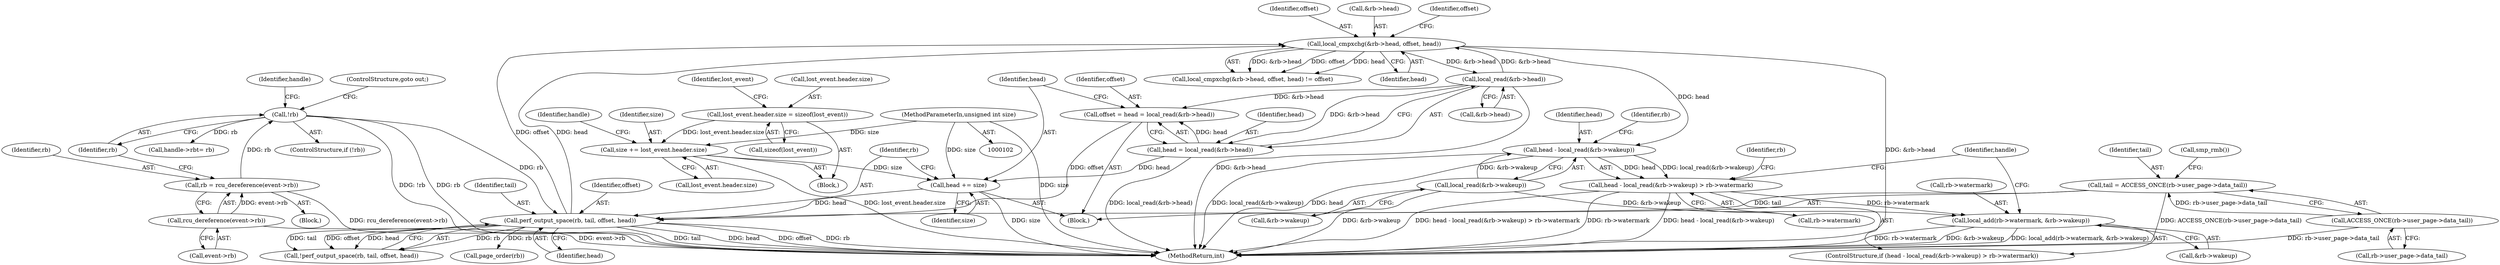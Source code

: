 digraph "0_linux_a8b0ca17b80e92faab46ee7179ba9e99ccb61233_68@API" {
"1000240" [label="(Call,head - local_read(&rb->wakeup))"];
"1000230" [label="(Call,local_cmpxchg(&rb->head, offset, head))"];
"1000212" [label="(Call,local_read(&rb->head))"];
"1000223" [label="(Call,perf_output_space(rb, tail, offset, head))"];
"1000133" [label="(Call,!rb)"];
"1000126" [label="(Call,rb = rcu_dereference(event->rb))"];
"1000128" [label="(Call,rcu_dereference(event->rb))"];
"1000199" [label="(Call,tail = ACCESS_ONCE(rb->user_page->data_tail))"];
"1000201" [label="(Call,ACCESS_ONCE(rb->user_page->data_tail))"];
"1000208" [label="(Call,offset = head = local_read(&rb->head))"];
"1000210" [label="(Call,head = local_read(&rb->head))"];
"1000217" [label="(Call,head += size)"];
"1000188" [label="(Call,size += lost_event.header.size)"];
"1000172" [label="(Call,lost_event.header.size = sizeof(lost_event))"];
"1000105" [label="(MethodParameterIn,unsigned int size)"];
"1000242" [label="(Call,local_read(&rb->wakeup))"];
"1000239" [label="(Call,head - local_read(&rb->wakeup) > rb->watermark)"];
"1000250" [label="(Call,local_add(rb->watermark, &rb->wakeup))"];
"1000222" [label="(Call,!perf_output_space(rb, tail, offset, head))"];
"1000248" [label="(Identifier,rb)"];
"1000127" [label="(Identifier,rb)"];
"1000240" [label="(Call,head - local_read(&rb->wakeup))"];
"1000239" [label="(Call,head - local_read(&rb->wakeup) > rb->watermark)"];
"1000241" [label="(Identifier,head)"];
"1000136" [label="(Call,handle->rb\t= rb)"];
"1000188" [label="(Call,size += lost_event.header.size)"];
"1000190" [label="(Call,lost_event.header.size)"];
"1000254" [label="(Call,&rb->wakeup)"];
"1000252" [label="(Identifier,rb)"];
"1000212" [label="(Call,local_read(&rb->head))"];
"1000129" [label="(Call,event->rb)"];
"1000266" [label="(Call,page_order(rb))"];
"1000126" [label="(Call,rb = rcu_dereference(event->rb))"];
"1000183" [label="(Identifier,lost_event)"];
"1000178" [label="(Call,sizeof(lost_event))"];
"1000200" [label="(Identifier,tail)"];
"1000219" [label="(Identifier,size)"];
"1000199" [label="(Call,tail = ACCESS_ONCE(rb->user_page->data_tail))"];
"1000138" [label="(Identifier,handle)"];
"1000218" [label="(Identifier,head)"];
"1000235" [label="(Identifier,offset)"];
"1000207" [label="(Call,smp_rmb())"];
"1000105" [label="(MethodParameterIn,unsigned int size)"];
"1000251" [label="(Call,rb->watermark)"];
"1000226" [label="(Identifier,offset)"];
"1000223" [label="(Call,perf_output_space(rb, tail, offset, head))"];
"1000231" [label="(Call,&rb->head)"];
"1000229" [label="(Call,local_cmpxchg(&rb->head, offset, head) != offset)"];
"1000237" [label="(Identifier,offset)"];
"1000208" [label="(Call,offset = head = local_read(&rb->head))"];
"1000196" [label="(Identifier,handle)"];
"1000133" [label="(Call,!rb)"];
"1000134" [label="(Identifier,rb)"];
"1000202" [label="(Call,rb->user_page->data_tail)"];
"1000189" [label="(Identifier,size)"];
"1000225" [label="(Identifier,tail)"];
"1000128" [label="(Call,rcu_dereference(event->rb))"];
"1000217" [label="(Call,head += size)"];
"1000135" [label="(ControlStructure,goto out;)"];
"1000227" [label="(Identifier,head)"];
"1000108" [label="(Block,)"];
"1000210" [label="(Call,head = local_read(&rb->head))"];
"1000236" [label="(Identifier,head)"];
"1000172" [label="(Call,lost_event.header.size = sizeof(lost_event))"];
"1000211" [label="(Identifier,head)"];
"1000171" [label="(Block,)"];
"1000247" [label="(Call,rb->watermark)"];
"1000173" [label="(Call,lost_event.header.size)"];
"1000230" [label="(Call,local_cmpxchg(&rb->head, offset, head))"];
"1000250" [label="(Call,local_add(rb->watermark, &rb->wakeup))"];
"1000243" [label="(Call,&rb->wakeup)"];
"1000224" [label="(Identifier,rb)"];
"1000198" [label="(Block,)"];
"1000201" [label="(Call,ACCESS_ONCE(rb->user_page->data_tail))"];
"1000132" [label="(ControlStructure,if (!rb))"];
"1000242" [label="(Call,local_read(&rb->wakeup))"];
"1000260" [label="(Identifier,handle)"];
"1000213" [label="(Call,&rb->head)"];
"1000376" [label="(MethodReturn,int)"];
"1000209" [label="(Identifier,offset)"];
"1000238" [label="(ControlStructure,if (head - local_read(&rb->wakeup) > rb->watermark))"];
"1000240" -> "1000239"  [label="AST: "];
"1000240" -> "1000242"  [label="CFG: "];
"1000241" -> "1000240"  [label="AST: "];
"1000242" -> "1000240"  [label="AST: "];
"1000248" -> "1000240"  [label="CFG: "];
"1000240" -> "1000376"  [label="DDG: local_read(&rb->wakeup)"];
"1000240" -> "1000376"  [label="DDG: head"];
"1000240" -> "1000239"  [label="DDG: head"];
"1000240" -> "1000239"  [label="DDG: local_read(&rb->wakeup)"];
"1000230" -> "1000240"  [label="DDG: head"];
"1000242" -> "1000240"  [label="DDG: &rb->wakeup"];
"1000230" -> "1000229"  [label="AST: "];
"1000230" -> "1000236"  [label="CFG: "];
"1000231" -> "1000230"  [label="AST: "];
"1000235" -> "1000230"  [label="AST: "];
"1000236" -> "1000230"  [label="AST: "];
"1000237" -> "1000230"  [label="CFG: "];
"1000230" -> "1000376"  [label="DDG: &rb->head"];
"1000230" -> "1000212"  [label="DDG: &rb->head"];
"1000230" -> "1000229"  [label="DDG: &rb->head"];
"1000230" -> "1000229"  [label="DDG: offset"];
"1000230" -> "1000229"  [label="DDG: head"];
"1000212" -> "1000230"  [label="DDG: &rb->head"];
"1000223" -> "1000230"  [label="DDG: offset"];
"1000223" -> "1000230"  [label="DDG: head"];
"1000212" -> "1000210"  [label="AST: "];
"1000212" -> "1000213"  [label="CFG: "];
"1000213" -> "1000212"  [label="AST: "];
"1000210" -> "1000212"  [label="CFG: "];
"1000212" -> "1000376"  [label="DDG: &rb->head"];
"1000212" -> "1000208"  [label="DDG: &rb->head"];
"1000212" -> "1000210"  [label="DDG: &rb->head"];
"1000223" -> "1000222"  [label="AST: "];
"1000223" -> "1000227"  [label="CFG: "];
"1000224" -> "1000223"  [label="AST: "];
"1000225" -> "1000223"  [label="AST: "];
"1000226" -> "1000223"  [label="AST: "];
"1000227" -> "1000223"  [label="AST: "];
"1000222" -> "1000223"  [label="CFG: "];
"1000223" -> "1000376"  [label="DDG: tail"];
"1000223" -> "1000376"  [label="DDG: head"];
"1000223" -> "1000376"  [label="DDG: offset"];
"1000223" -> "1000376"  [label="DDG: rb"];
"1000223" -> "1000222"  [label="DDG: rb"];
"1000223" -> "1000222"  [label="DDG: tail"];
"1000223" -> "1000222"  [label="DDG: offset"];
"1000223" -> "1000222"  [label="DDG: head"];
"1000133" -> "1000223"  [label="DDG: rb"];
"1000199" -> "1000223"  [label="DDG: tail"];
"1000208" -> "1000223"  [label="DDG: offset"];
"1000217" -> "1000223"  [label="DDG: head"];
"1000223" -> "1000266"  [label="DDG: rb"];
"1000133" -> "1000132"  [label="AST: "];
"1000133" -> "1000134"  [label="CFG: "];
"1000134" -> "1000133"  [label="AST: "];
"1000135" -> "1000133"  [label="CFG: "];
"1000138" -> "1000133"  [label="CFG: "];
"1000133" -> "1000376"  [label="DDG: rb"];
"1000133" -> "1000376"  [label="DDG: !rb"];
"1000126" -> "1000133"  [label="DDG: rb"];
"1000133" -> "1000136"  [label="DDG: rb"];
"1000126" -> "1000108"  [label="AST: "];
"1000126" -> "1000128"  [label="CFG: "];
"1000127" -> "1000126"  [label="AST: "];
"1000128" -> "1000126"  [label="AST: "];
"1000134" -> "1000126"  [label="CFG: "];
"1000126" -> "1000376"  [label="DDG: rcu_dereference(event->rb)"];
"1000128" -> "1000126"  [label="DDG: event->rb"];
"1000128" -> "1000129"  [label="CFG: "];
"1000129" -> "1000128"  [label="AST: "];
"1000128" -> "1000376"  [label="DDG: event->rb"];
"1000199" -> "1000198"  [label="AST: "];
"1000199" -> "1000201"  [label="CFG: "];
"1000200" -> "1000199"  [label="AST: "];
"1000201" -> "1000199"  [label="AST: "];
"1000207" -> "1000199"  [label="CFG: "];
"1000199" -> "1000376"  [label="DDG: ACCESS_ONCE(rb->user_page->data_tail)"];
"1000201" -> "1000199"  [label="DDG: rb->user_page->data_tail"];
"1000201" -> "1000202"  [label="CFG: "];
"1000202" -> "1000201"  [label="AST: "];
"1000201" -> "1000376"  [label="DDG: rb->user_page->data_tail"];
"1000208" -> "1000198"  [label="AST: "];
"1000208" -> "1000210"  [label="CFG: "];
"1000209" -> "1000208"  [label="AST: "];
"1000210" -> "1000208"  [label="AST: "];
"1000218" -> "1000208"  [label="CFG: "];
"1000210" -> "1000208"  [label="DDG: head"];
"1000211" -> "1000210"  [label="AST: "];
"1000210" -> "1000376"  [label="DDG: local_read(&rb->head)"];
"1000210" -> "1000217"  [label="DDG: head"];
"1000217" -> "1000198"  [label="AST: "];
"1000217" -> "1000219"  [label="CFG: "];
"1000218" -> "1000217"  [label="AST: "];
"1000219" -> "1000217"  [label="AST: "];
"1000224" -> "1000217"  [label="CFG: "];
"1000217" -> "1000376"  [label="DDG: size"];
"1000188" -> "1000217"  [label="DDG: size"];
"1000105" -> "1000217"  [label="DDG: size"];
"1000188" -> "1000171"  [label="AST: "];
"1000188" -> "1000190"  [label="CFG: "];
"1000189" -> "1000188"  [label="AST: "];
"1000190" -> "1000188"  [label="AST: "];
"1000196" -> "1000188"  [label="CFG: "];
"1000188" -> "1000376"  [label="DDG: lost_event.header.size"];
"1000172" -> "1000188"  [label="DDG: lost_event.header.size"];
"1000105" -> "1000188"  [label="DDG: size"];
"1000172" -> "1000171"  [label="AST: "];
"1000172" -> "1000178"  [label="CFG: "];
"1000173" -> "1000172"  [label="AST: "];
"1000178" -> "1000172"  [label="AST: "];
"1000183" -> "1000172"  [label="CFG: "];
"1000105" -> "1000102"  [label="AST: "];
"1000105" -> "1000376"  [label="DDG: size"];
"1000242" -> "1000243"  [label="CFG: "];
"1000243" -> "1000242"  [label="AST: "];
"1000242" -> "1000376"  [label="DDG: &rb->wakeup"];
"1000242" -> "1000250"  [label="DDG: &rb->wakeup"];
"1000239" -> "1000238"  [label="AST: "];
"1000239" -> "1000247"  [label="CFG: "];
"1000247" -> "1000239"  [label="AST: "];
"1000252" -> "1000239"  [label="CFG: "];
"1000260" -> "1000239"  [label="CFG: "];
"1000239" -> "1000376"  [label="DDG: head - local_read(&rb->wakeup) > rb->watermark"];
"1000239" -> "1000376"  [label="DDG: head - local_read(&rb->wakeup)"];
"1000239" -> "1000376"  [label="DDG: rb->watermark"];
"1000239" -> "1000250"  [label="DDG: rb->watermark"];
"1000250" -> "1000238"  [label="AST: "];
"1000250" -> "1000254"  [label="CFG: "];
"1000251" -> "1000250"  [label="AST: "];
"1000254" -> "1000250"  [label="AST: "];
"1000260" -> "1000250"  [label="CFG: "];
"1000250" -> "1000376"  [label="DDG: rb->watermark"];
"1000250" -> "1000376"  [label="DDG: &rb->wakeup"];
"1000250" -> "1000376"  [label="DDG: local_add(rb->watermark, &rb->wakeup)"];
}
